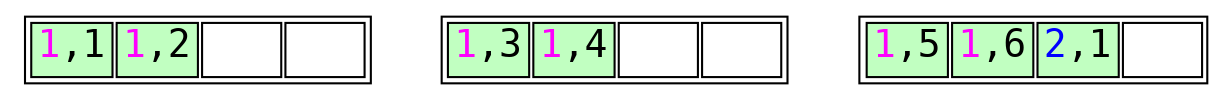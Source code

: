 // Example B-Tree graph
//
// Breadth-first order
//
// Start from root, go left to right
//
// Workflow:
//
// $ dot -T svg btree.dot -o btree.svg;

digraph nbtree {
graph [fontname = "monospace"];
node [shape = none,height=.1,fontname = "monospace",fontsize=18];
// Level 0 (leaf level)
leafnode_2[ label=<<table>
                    <tr>
                        <td bgcolor='darkseagreen1' port="t2"><font color="magenta">1</font>,1</td>
                        <td bgcolor='darkseagreen1' port="t3"><font color="magenta">1</font>,2</td>
                        <td bgcolor='white' port="t3">   </td>
                        <td bgcolor='white' port="t3">   </td>
                    </tr>
                </table>
               >
        ];
leafnode_3[ label=<<table>
                    <tr>
                        <td bgcolor='darkseagreen1' port="t4"><font color="magenta">1</font>,3</td>
                        <td bgcolor='darkseagreen1' port="t4"><font color="magenta">1</font>,4</td>
                        <td bgcolor='white' port="t3">   </td>
                        <td bgcolor='white' port="t3">   </td>
                    </tr>
                </table>
               >
        ];
leafnode_4[ label=<<table>
                    <tr>
                        <td bgcolor='darkseagreen1' port="t4"><font color="magenta">1</font>,5</td>
                        <td bgcolor='darkseagreen1' port="t4"><font color="magenta">1</font>,6</td>
                        <td bgcolor='darkseagreen1' port="t4"><font color="blue">2</font>,1</td>
                        <td bgcolor='white' port="t3">   </td>
                    </tr>
                </table>
               >
        ];
//Force alignment from root to internal to leaf levels:
//edge[style=invis];
//"rootnode":d1 -> "leafnode_2":t2
}
